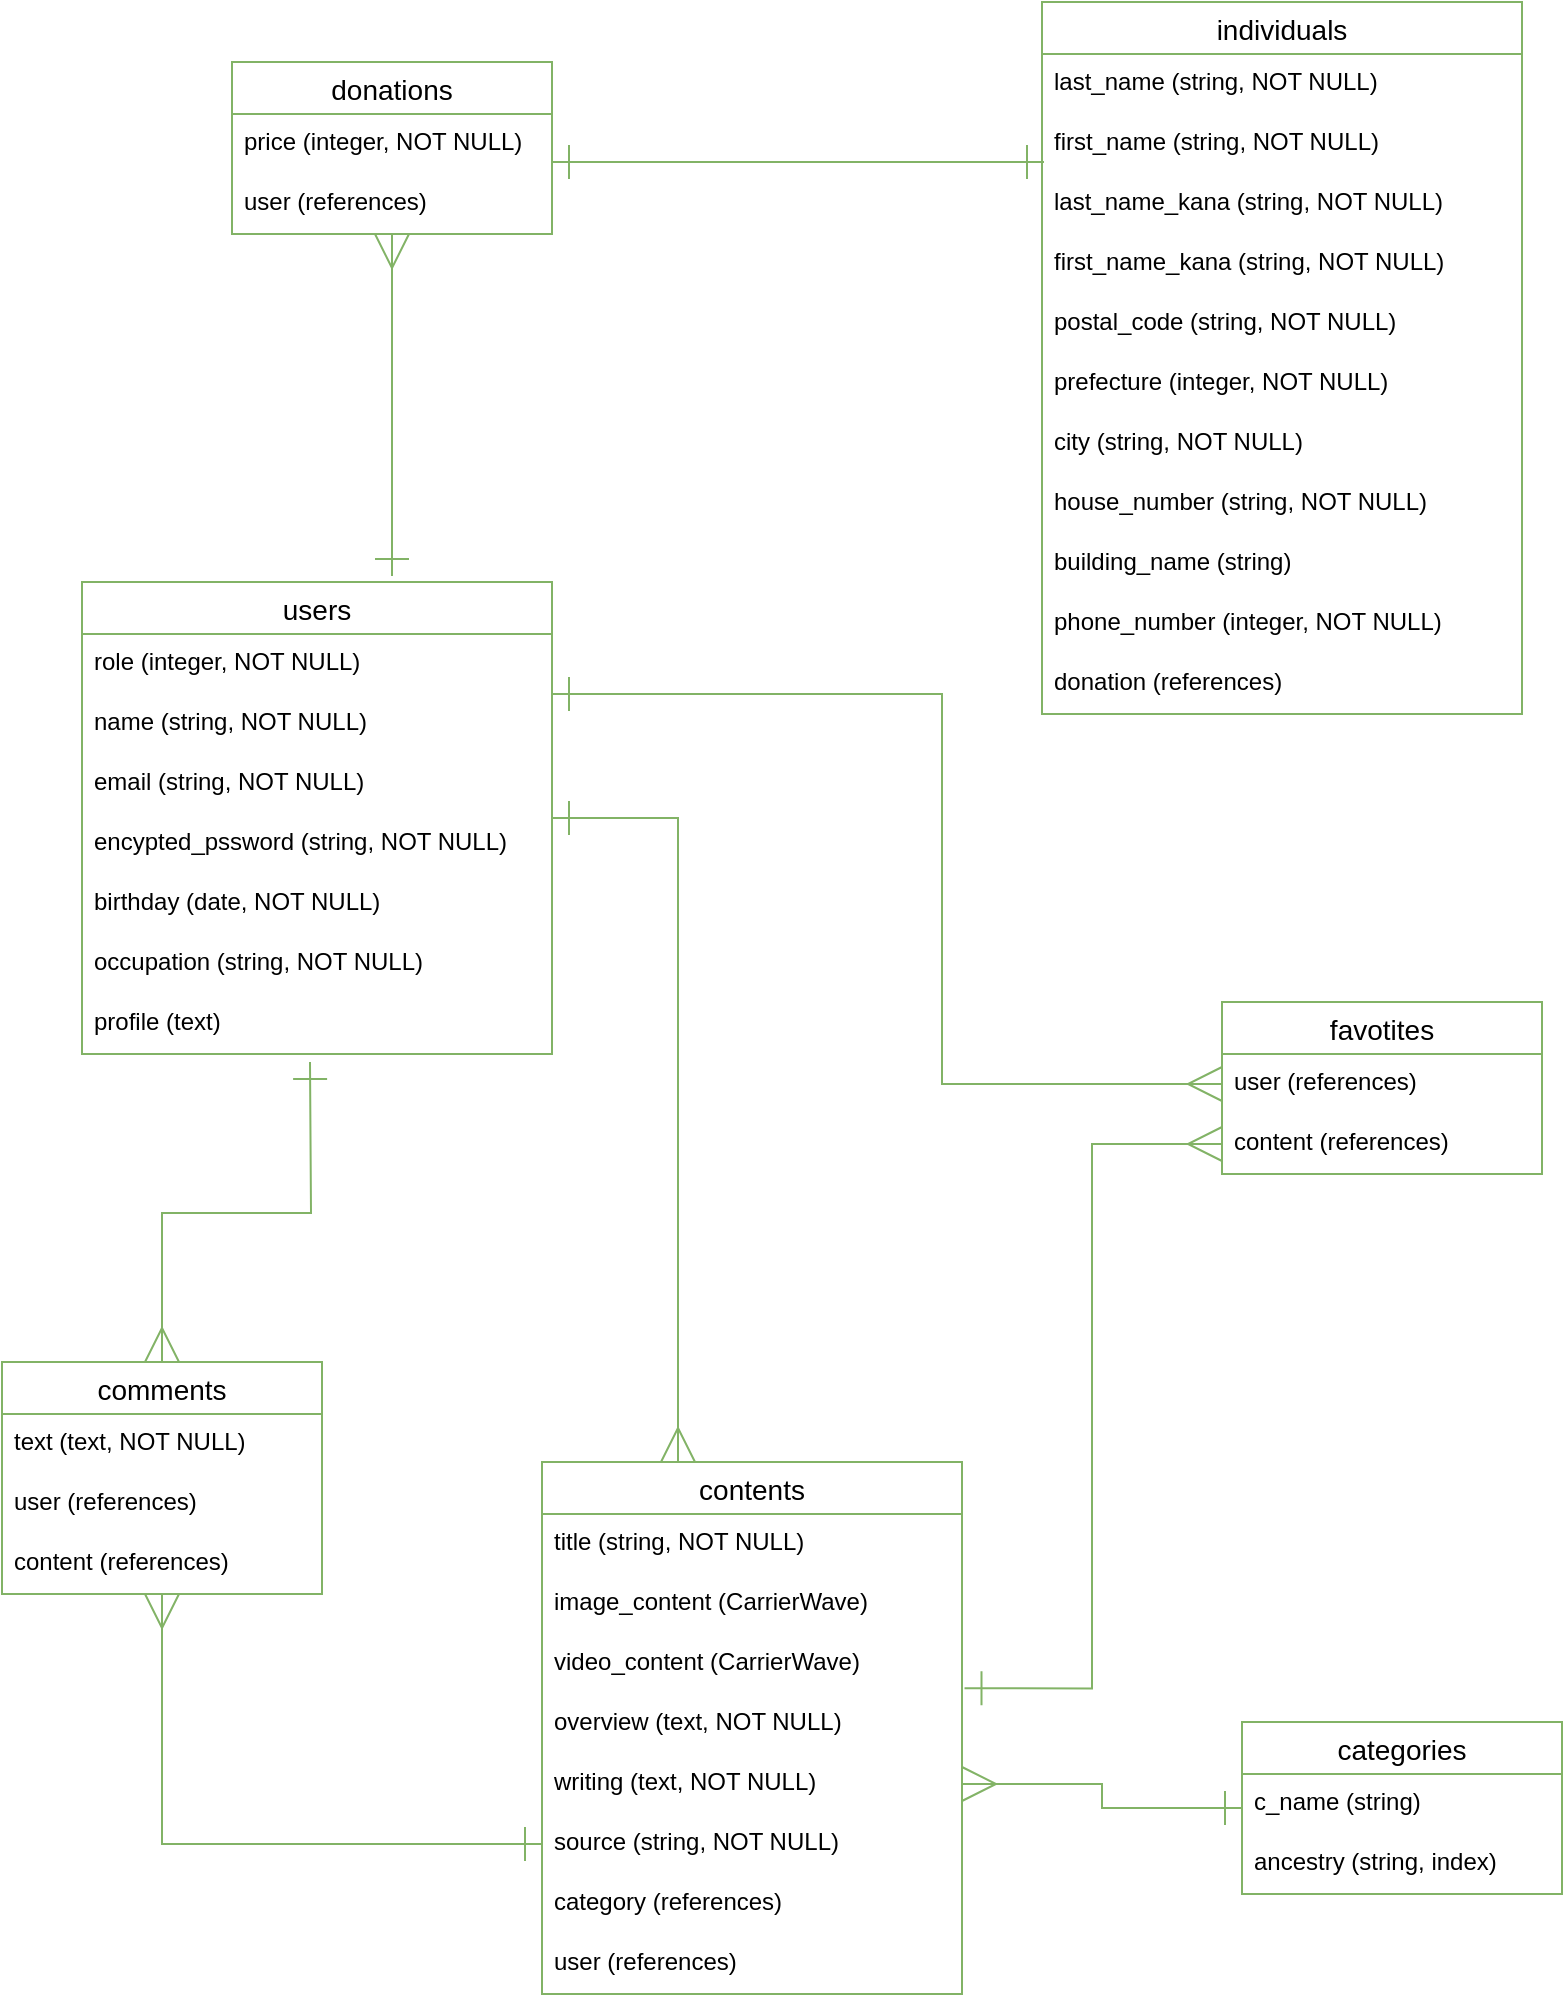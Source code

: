 <mxfile version="13.10.0" type="embed">
    <diagram id="43P_Bn-hM2tZXGTkq_1o" name="Page-1">
        <mxGraphModel dx="900" dy="750" grid="1" gridSize="10" guides="1" tooltips="1" connect="1" arrows="1" fold="1" page="1" pageScale="1" pageWidth="850" pageHeight="1100" math="0" shadow="0">
            <root>
                <mxCell id="0"/>
                <mxCell id="1" parent="0"/>
                <mxCell id="207" style="edgeStyle=orthogonalEdgeStyle;rounded=0;orthogonalLoop=1;jettySize=auto;html=1;startArrow=ERone;startFill=0;startSize=15;endArrow=ERmany;endFill=0;endSize=15;fillColor=#d5e8d4;strokeColor=#82b366;" edge="1" parent="1" target="228">
                    <mxGeometry relative="1" as="geometry">
                        <Array as="points">
                            <mxPoint x="225" y="337"/>
                        </Array>
                        <mxPoint x="373" y="190" as="targetPoint"/>
                        <mxPoint x="225" y="337" as="sourcePoint"/>
                    </mxGeometry>
                </mxCell>
                <mxCell id="208" style="edgeStyle=orthogonalEdgeStyle;rounded=0;orthogonalLoop=1;jettySize=auto;html=1;startArrow=ERone;startFill=0;startSize=15;endArrow=ERmany;endFill=0;endSize=15;fillColor=#d5e8d4;strokeColor=#82b366;" edge="1" parent="1" source="209" target="217">
                    <mxGeometry relative="1" as="geometry">
                        <Array as="points">
                            <mxPoint x="368" y="760"/>
                            <mxPoint x="368" y="760"/>
                        </Array>
                    </mxGeometry>
                </mxCell>
                <mxCell id="209" value="users" style="swimlane;fontStyle=0;childLayout=stackLayout;horizontal=1;startSize=26;horizontalStack=0;resizeParent=1;resizeParentMax=0;resizeLast=0;collapsible=1;marginBottom=0;align=center;fontSize=14;strokeColor=#82b366;fillColor=none;" vertex="1" parent="1">
                    <mxGeometry x="70" y="340" width="235" height="236" as="geometry"/>
                </mxCell>
                <mxCell id="210" value="role (integer, NOT NULL)" style="text;strokeColor=none;fillColor=none;spacingLeft=4;spacingRight=4;overflow=hidden;rotatable=0;points=[[0,0.5],[1,0.5]];portConstraint=eastwest;fontSize=12;" vertex="1" parent="209">
                    <mxGeometry y="26" width="235" height="30" as="geometry"/>
                </mxCell>
                <mxCell id="211" value="name (string, NOT NULL)" style="text;strokeColor=none;fillColor=none;spacingLeft=4;spacingRight=4;overflow=hidden;rotatable=0;points=[[0,0.5],[1,0.5]];portConstraint=eastwest;fontSize=12;" vertex="1" parent="209">
                    <mxGeometry y="56" width="235" height="30" as="geometry"/>
                </mxCell>
                <mxCell id="212" style="edgeStyle=orthogonalEdgeStyle;rounded=0;orthogonalLoop=1;jettySize=auto;html=1;startArrow=ERone;startFill=0;startSize=15;endArrow=ERmany;endFill=0;endSize=15;entryX=0;entryY=0.5;entryDx=0;entryDy=0;fillColor=#d5e8d4;strokeColor=#82b366;" edge="1" parent="209" target="248">
                    <mxGeometry relative="1" as="geometry">
                        <mxPoint x="395.16" y="56.35" as="targetPoint"/>
                        <mxPoint x="235" y="56" as="sourcePoint"/>
                        <Array as="points">
                            <mxPoint x="430" y="56"/>
                            <mxPoint x="430" y="251"/>
                        </Array>
                    </mxGeometry>
                </mxCell>
                <mxCell id="213" value="email (string, NOT NULL)" style="text;strokeColor=none;fillColor=none;spacingLeft=4;spacingRight=4;overflow=hidden;rotatable=0;points=[[0,0.5],[1,0.5]];portConstraint=eastwest;fontSize=12;" vertex="1" parent="209">
                    <mxGeometry y="86" width="235" height="30" as="geometry"/>
                </mxCell>
                <mxCell id="214" value="encypted_pssword (string, NOT NULL)" style="text;strokeColor=none;fillColor=none;spacingLeft=4;spacingRight=4;overflow=hidden;rotatable=0;points=[[0,0.5],[1,0.5]];portConstraint=eastwest;fontSize=12;" vertex="1" parent="209">
                    <mxGeometry y="116" width="235" height="30" as="geometry"/>
                </mxCell>
                <mxCell id="215" value="birthday (date, NOT NULL)" style="text;strokeColor=none;fillColor=none;spacingLeft=4;spacingRight=4;overflow=hidden;rotatable=0;points=[[0,0.5],[1,0.5]];portConstraint=eastwest;fontSize=12;" vertex="1" parent="209">
                    <mxGeometry y="146" width="235" height="30" as="geometry"/>
                </mxCell>
                <mxCell id="216" value="occupation (string, NOT NULL)" style="text;strokeColor=none;fillColor=none;spacingLeft=4;spacingRight=4;overflow=hidden;rotatable=0;points=[[0,0.5],[1,0.5]];portConstraint=eastwest;fontSize=12;" vertex="1" parent="209">
                    <mxGeometry y="176" width="235" height="30" as="geometry"/>
                </mxCell>
                <mxCell id="256" value="profile (text)" style="text;strokeColor=none;fillColor=none;spacingLeft=4;spacingRight=4;overflow=hidden;rotatable=0;points=[[0,0.5],[1,0.5]];portConstraint=eastwest;fontSize=12;" vertex="1" parent="209">
                    <mxGeometry y="206" width="235" height="30" as="geometry"/>
                </mxCell>
                <mxCell id="217" value="contents" style="swimlane;fontStyle=0;childLayout=stackLayout;horizontal=1;startSize=26;horizontalStack=0;resizeParent=1;resizeParentMax=0;resizeLast=0;collapsible=1;marginBottom=0;align=center;fontSize=14;strokeColor=#82b366;fillColor=none;" vertex="1" parent="1">
                    <mxGeometry x="300" y="780" width="210" height="266" as="geometry"/>
                </mxCell>
                <mxCell id="220" value="title (string, NOT NULL)" style="text;strokeColor=none;fillColor=none;spacingLeft=4;spacingRight=4;overflow=hidden;rotatable=0;points=[[0,0.5],[1,0.5]];portConstraint=eastwest;fontSize=12;" vertex="1" parent="217">
                    <mxGeometry y="26" width="210" height="30" as="geometry"/>
                </mxCell>
                <mxCell id="218" value="image_content (CarrierWave)" style="text;strokeColor=none;fillColor=none;spacingLeft=4;spacingRight=4;overflow=hidden;rotatable=0;points=[[0,0.5],[1,0.5]];portConstraint=eastwest;fontSize=12;" vertex="1" parent="217">
                    <mxGeometry y="56" width="210" height="30" as="geometry"/>
                </mxCell>
                <mxCell id="219" value="video_content (CarrierWave)" style="text;strokeColor=none;fillColor=none;spacingLeft=4;spacingRight=4;overflow=hidden;rotatable=0;points=[[0,0.5],[1,0.5]];portConstraint=eastwest;fontSize=12;" vertex="1" parent="217">
                    <mxGeometry y="86" width="210" height="30" as="geometry"/>
                </mxCell>
                <mxCell id="221" value="overview (text, NOT NULL)" style="text;strokeColor=none;fillColor=none;spacingLeft=4;spacingRight=4;overflow=hidden;rotatable=0;points=[[0,0.5],[1,0.5]];portConstraint=eastwest;fontSize=12;" vertex="1" parent="217">
                    <mxGeometry y="116" width="210" height="30" as="geometry"/>
                </mxCell>
                <mxCell id="222" value="writing (text, NOT NULL)" style="text;strokeColor=none;fillColor=none;spacingLeft=4;spacingRight=4;overflow=hidden;rotatable=0;points=[[0,0.5],[1,0.5]];portConstraint=eastwest;fontSize=12;" vertex="1" parent="217">
                    <mxGeometry y="146" width="210" height="30" as="geometry"/>
                </mxCell>
                <mxCell id="223" value="source (string, NOT NULL)" style="text;strokeColor=none;fillColor=none;spacingLeft=4;spacingRight=4;overflow=hidden;rotatable=0;points=[[0,0.5],[1,0.5]];portConstraint=eastwest;fontSize=12;" vertex="1" parent="217">
                    <mxGeometry y="176" width="210" height="30" as="geometry"/>
                </mxCell>
                <mxCell id="224" value="category (references)" style="text;spacingLeft=4;spacingRight=4;overflow=hidden;rotatable=0;points=[[0,0.5],[1,0.5]];portConstraint=eastwest;fontSize=12;" vertex="1" parent="217">
                    <mxGeometry y="206" width="210" height="30" as="geometry"/>
                </mxCell>
                <mxCell id="225" value="user (references)" style="text;strokeColor=none;fillColor=none;spacingLeft=4;spacingRight=4;overflow=hidden;rotatable=0;points=[[0,0.5],[1,0.5]];portConstraint=eastwest;fontSize=12;" vertex="1" parent="217">
                    <mxGeometry y="236" width="210" height="30" as="geometry"/>
                </mxCell>
                <mxCell id="226" value="donations" style="swimlane;fontStyle=0;childLayout=stackLayout;horizontal=1;startSize=26;horizontalStack=0;resizeParent=1;resizeParentMax=0;resizeLast=0;collapsible=1;marginBottom=0;align=center;fontSize=14;strokeColor=#82b366;fillColor=none;" vertex="1" parent="1">
                    <mxGeometry x="145" y="80" width="160" height="86" as="geometry"/>
                </mxCell>
                <mxCell id="227" value="price (integer, NOT NULL)" style="text;strokeColor=none;fillColor=none;spacingLeft=4;spacingRight=4;overflow=hidden;rotatable=0;points=[[0,0.5],[1,0.5]];portConstraint=eastwest;fontSize=12;" vertex="1" parent="226">
                    <mxGeometry y="26" width="160" height="30" as="geometry"/>
                </mxCell>
                <mxCell id="228" value="user (references)" style="text;strokeColor=none;fillColor=none;spacingLeft=4;spacingRight=4;overflow=hidden;rotatable=0;points=[[0,0.5],[1,0.5]];portConstraint=eastwest;fontSize=12;" vertex="1" parent="226">
                    <mxGeometry y="56" width="160" height="30" as="geometry"/>
                </mxCell>
                <mxCell id="229" value="individuals" style="swimlane;fontStyle=0;childLayout=stackLayout;horizontal=1;startSize=26;horizontalStack=0;resizeParent=1;resizeParentMax=0;resizeLast=0;collapsible=1;marginBottom=0;align=center;fontSize=14;strokeColor=#82b366;fillColor=none;" vertex="1" parent="1">
                    <mxGeometry x="550" y="50" width="240" height="356" as="geometry"/>
                </mxCell>
                <mxCell id="230" value="last_name (string, NOT NULL)" style="text;strokeColor=none;fillColor=none;spacingLeft=4;spacingRight=4;overflow=hidden;rotatable=0;points=[[0,0.5],[1,0.5]];portConstraint=eastwest;fontSize=12;" vertex="1" parent="229">
                    <mxGeometry y="26" width="240" height="30" as="geometry"/>
                </mxCell>
                <mxCell id="231" value="first_name (string, NOT NULL)" style="text;strokeColor=none;fillColor=none;spacingLeft=4;spacingRight=4;overflow=hidden;rotatable=0;points=[[0,0.5],[1,0.5]];portConstraint=eastwest;fontSize=12;" vertex="1" parent="229">
                    <mxGeometry y="56" width="240" height="30" as="geometry"/>
                </mxCell>
                <mxCell id="232" value="last_name_kana (string, NOT NULL)" style="text;strokeColor=none;fillColor=none;spacingLeft=4;spacingRight=4;overflow=hidden;rotatable=0;points=[[0,0.5],[1,0.5]];portConstraint=eastwest;fontSize=12;" vertex="1" parent="229">
                    <mxGeometry y="86" width="240" height="30" as="geometry"/>
                </mxCell>
                <mxCell id="233" value="first_name_kana (string, NOT NULL)" style="text;strokeColor=none;fillColor=none;spacingLeft=4;spacingRight=4;overflow=hidden;rotatable=0;points=[[0,0.5],[1,0.5]];portConstraint=eastwest;fontSize=12;" vertex="1" parent="229">
                    <mxGeometry y="116" width="240" height="30" as="geometry"/>
                </mxCell>
                <mxCell id="234" value="postal_code (string, NOT NULL)" style="text;strokeColor=none;fillColor=none;spacingLeft=4;spacingRight=4;overflow=hidden;rotatable=0;points=[[0,0.5],[1,0.5]];portConstraint=eastwest;fontSize=12;" vertex="1" parent="229">
                    <mxGeometry y="146" width="240" height="30" as="geometry"/>
                </mxCell>
                <mxCell id="235" value="prefecture (integer, NOT NULL)" style="text;strokeColor=none;fillColor=none;spacingLeft=4;spacingRight=4;overflow=hidden;rotatable=0;points=[[0,0.5],[1,0.5]];portConstraint=eastwest;fontSize=12;" vertex="1" parent="229">
                    <mxGeometry y="176" width="240" height="30" as="geometry"/>
                </mxCell>
                <mxCell id="236" value="city (string, NOT NULL)" style="text;strokeColor=none;fillColor=none;spacingLeft=4;spacingRight=4;overflow=hidden;rotatable=0;points=[[0,0.5],[1,0.5]];portConstraint=eastwest;fontSize=12;" vertex="1" parent="229">
                    <mxGeometry y="206" width="240" height="30" as="geometry"/>
                </mxCell>
                <mxCell id="237" value="house_number (string, NOT NULL)" style="text;strokeColor=none;fillColor=none;spacingLeft=4;spacingRight=4;overflow=hidden;rotatable=0;points=[[0,0.5],[1,0.5]];portConstraint=eastwest;fontSize=12;" vertex="1" parent="229">
                    <mxGeometry y="236" width="240" height="30" as="geometry"/>
                </mxCell>
                <mxCell id="238" value="building_name (string)" style="text;strokeColor=none;fillColor=none;spacingLeft=4;spacingRight=4;overflow=hidden;rotatable=0;points=[[0,0.5],[1,0.5]];portConstraint=eastwest;fontSize=12;" vertex="1" parent="229">
                    <mxGeometry y="266" width="240" height="30" as="geometry"/>
                </mxCell>
                <mxCell id="239" value="phone_number (integer, NOT NULL)" style="text;strokeColor=none;fillColor=none;spacingLeft=4;spacingRight=4;overflow=hidden;rotatable=0;points=[[0,0.5],[1,0.5]];portConstraint=eastwest;fontSize=12;" vertex="1" parent="229">
                    <mxGeometry y="296" width="240" height="30" as="geometry"/>
                </mxCell>
                <mxCell id="240" value="donation (references)" style="text;strokeColor=none;fillColor=none;spacingLeft=4;spacingRight=4;overflow=hidden;rotatable=0;points=[[0,0.5],[1,0.5]];portConstraint=eastwest;fontSize=12;" vertex="1" parent="229">
                    <mxGeometry y="326" width="240" height="30" as="geometry"/>
                </mxCell>
                <mxCell id="241" style="edgeStyle=orthogonalEdgeStyle;rounded=0;orthogonalLoop=1;jettySize=auto;html=1;startArrow=ERmany;startFill=0;startSize=15;endArrow=ERone;endFill=0;endSize=15;fillColor=#d5e8d4;strokeColor=#82b366;" edge="1" parent="1" source="243">
                    <mxGeometry relative="1" as="geometry">
                        <mxPoint x="184" y="580" as="targetPoint"/>
                    </mxGeometry>
                </mxCell>
                <mxCell id="242" style="edgeStyle=orthogonalEdgeStyle;rounded=0;orthogonalLoop=1;jettySize=auto;html=1;startArrow=ERmany;startFill=0;startSize=15;endArrow=ERone;endFill=0;endSize=15;fillColor=#d5e8d4;strokeColor=#82b366;" edge="1" parent="1" source="243">
                    <mxGeometry relative="1" as="geometry">
                        <mxPoint x="300" y="971" as="targetPoint"/>
                        <Array as="points">
                            <mxPoint x="110" y="971"/>
                        </Array>
                    </mxGeometry>
                </mxCell>
                <mxCell id="243" value="comments" style="swimlane;fontStyle=0;childLayout=stackLayout;horizontal=1;startSize=26;horizontalStack=0;resizeParent=1;resizeParentMax=0;resizeLast=0;collapsible=1;marginBottom=0;align=center;fontSize=14;strokeColor=#82b366;fillColor=none;" vertex="1" parent="1">
                    <mxGeometry x="30" y="730" width="160" height="116" as="geometry"/>
                </mxCell>
                <mxCell id="244" value="text (text, NOT NULL)" style="text;strokeColor=none;fillColor=none;spacingLeft=4;spacingRight=4;overflow=hidden;rotatable=0;points=[[0,0.5],[1,0.5]];portConstraint=eastwest;fontSize=12;" vertex="1" parent="243">
                    <mxGeometry y="26" width="160" height="30" as="geometry"/>
                </mxCell>
                <mxCell id="245" value="user (references)" style="text;strokeColor=none;fillColor=none;spacingLeft=4;spacingRight=4;overflow=hidden;rotatable=0;points=[[0,0.5],[1,0.5]];portConstraint=eastwest;fontSize=12;" vertex="1" parent="243">
                    <mxGeometry y="56" width="160" height="30" as="geometry"/>
                </mxCell>
                <mxCell id="246" value="content (references)" style="text;strokeColor=none;fillColor=none;spacingLeft=4;spacingRight=4;overflow=hidden;rotatable=0;points=[[0,0.5],[1,0.5]];portConstraint=eastwest;fontSize=12;" vertex="1" parent="243">
                    <mxGeometry y="86" width="160" height="30" as="geometry"/>
                </mxCell>
                <mxCell id="247" value="favotites" style="swimlane;fontStyle=0;childLayout=stackLayout;horizontal=1;startSize=26;horizontalStack=0;resizeParent=1;resizeParentMax=0;resizeLast=0;collapsible=1;marginBottom=0;align=center;fontSize=14;strokeColor=#82b366;fillColor=none;" vertex="1" parent="1">
                    <mxGeometry x="640" y="550" width="160" height="86" as="geometry"/>
                </mxCell>
                <mxCell id="248" value="user (references)" style="text;strokeColor=none;fillColor=none;spacingLeft=4;spacingRight=4;overflow=hidden;rotatable=0;points=[[0,0.5],[1,0.5]];portConstraint=eastwest;fontSize=12;" vertex="1" parent="247">
                    <mxGeometry y="26" width="160" height="30" as="geometry"/>
                </mxCell>
                <mxCell id="249" value="content (references)" style="text;strokeColor=none;fillColor=none;spacingLeft=4;spacingRight=4;overflow=hidden;rotatable=0;points=[[0,0.5],[1,0.5]];portConstraint=eastwest;fontSize=12;" vertex="1" parent="247">
                    <mxGeometry y="56" width="160" height="30" as="geometry"/>
                </mxCell>
                <mxCell id="250" style="edgeStyle=orthogonalEdgeStyle;rounded=0;orthogonalLoop=1;jettySize=auto;html=1;entryX=1;entryY=0.5;entryDx=0;entryDy=0;startArrow=ERone;startFill=0;startSize=15;endArrow=ERmany;endFill=0;endSize=15;fillColor=#d5e8d4;strokeColor=#82b366;" edge="1" parent="1" source="251" target="222">
                    <mxGeometry relative="1" as="geometry"/>
                </mxCell>
                <mxCell id="251" value="categories" style="swimlane;fontStyle=0;childLayout=stackLayout;horizontal=1;startSize=26;horizontalStack=0;resizeParent=1;resizeParentMax=0;resizeLast=0;collapsible=1;marginBottom=0;align=center;fontSize=14;strokeColor=#82b366;fillColor=none;" vertex="1" parent="1">
                    <mxGeometry x="650" y="910" width="160" height="86" as="geometry"/>
                </mxCell>
                <mxCell id="252" value="c_name (string)" style="text;strokeColor=none;fillColor=none;spacingLeft=4;spacingRight=4;overflow=hidden;rotatable=0;points=[[0,0.5],[1,0.5]];portConstraint=eastwest;fontSize=12;" vertex="1" parent="251">
                    <mxGeometry y="26" width="160" height="30" as="geometry"/>
                </mxCell>
                <mxCell id="253" value="ancestry (string, index)" style="text;strokeColor=none;fillColor=none;spacingLeft=4;spacingRight=4;overflow=hidden;rotatable=0;points=[[0,0.5],[1,0.5]];portConstraint=eastwest;fontSize=12;" vertex="1" parent="251">
                    <mxGeometry y="56" width="160" height="30" as="geometry"/>
                </mxCell>
                <mxCell id="254" style="edgeStyle=orthogonalEdgeStyle;rounded=0;orthogonalLoop=1;jettySize=auto;html=1;startArrow=ERone;startFill=0;startSize=15;endArrow=ERone;endFill=0;endSize=15;fillColor=#d5e8d4;strokeColor=#82b366;" edge="1" parent="1">
                    <mxGeometry relative="1" as="geometry">
                        <Array as="points">
                            <mxPoint x="305" y="130"/>
                            <mxPoint x="551" y="130"/>
                        </Array>
                        <mxPoint x="551" y="130" as="targetPoint"/>
                        <mxPoint x="305" y="130" as="sourcePoint"/>
                    </mxGeometry>
                </mxCell>
                <mxCell id="255" style="edgeStyle=orthogonalEdgeStyle;rounded=0;orthogonalLoop=1;jettySize=auto;html=1;entryX=1.006;entryY=0.905;entryDx=0;entryDy=0;entryPerimeter=0;startArrow=ERmany;startFill=0;startSize=15;endArrow=ERone;endFill=0;endSize=15;fillColor=#d5e8d4;strokeColor=#82b366;" edge="1" parent="1" source="249" target="219">
                    <mxGeometry relative="1" as="geometry"/>
                </mxCell>
            </root>
        </mxGraphModel>
    </diagram>
</mxfile>